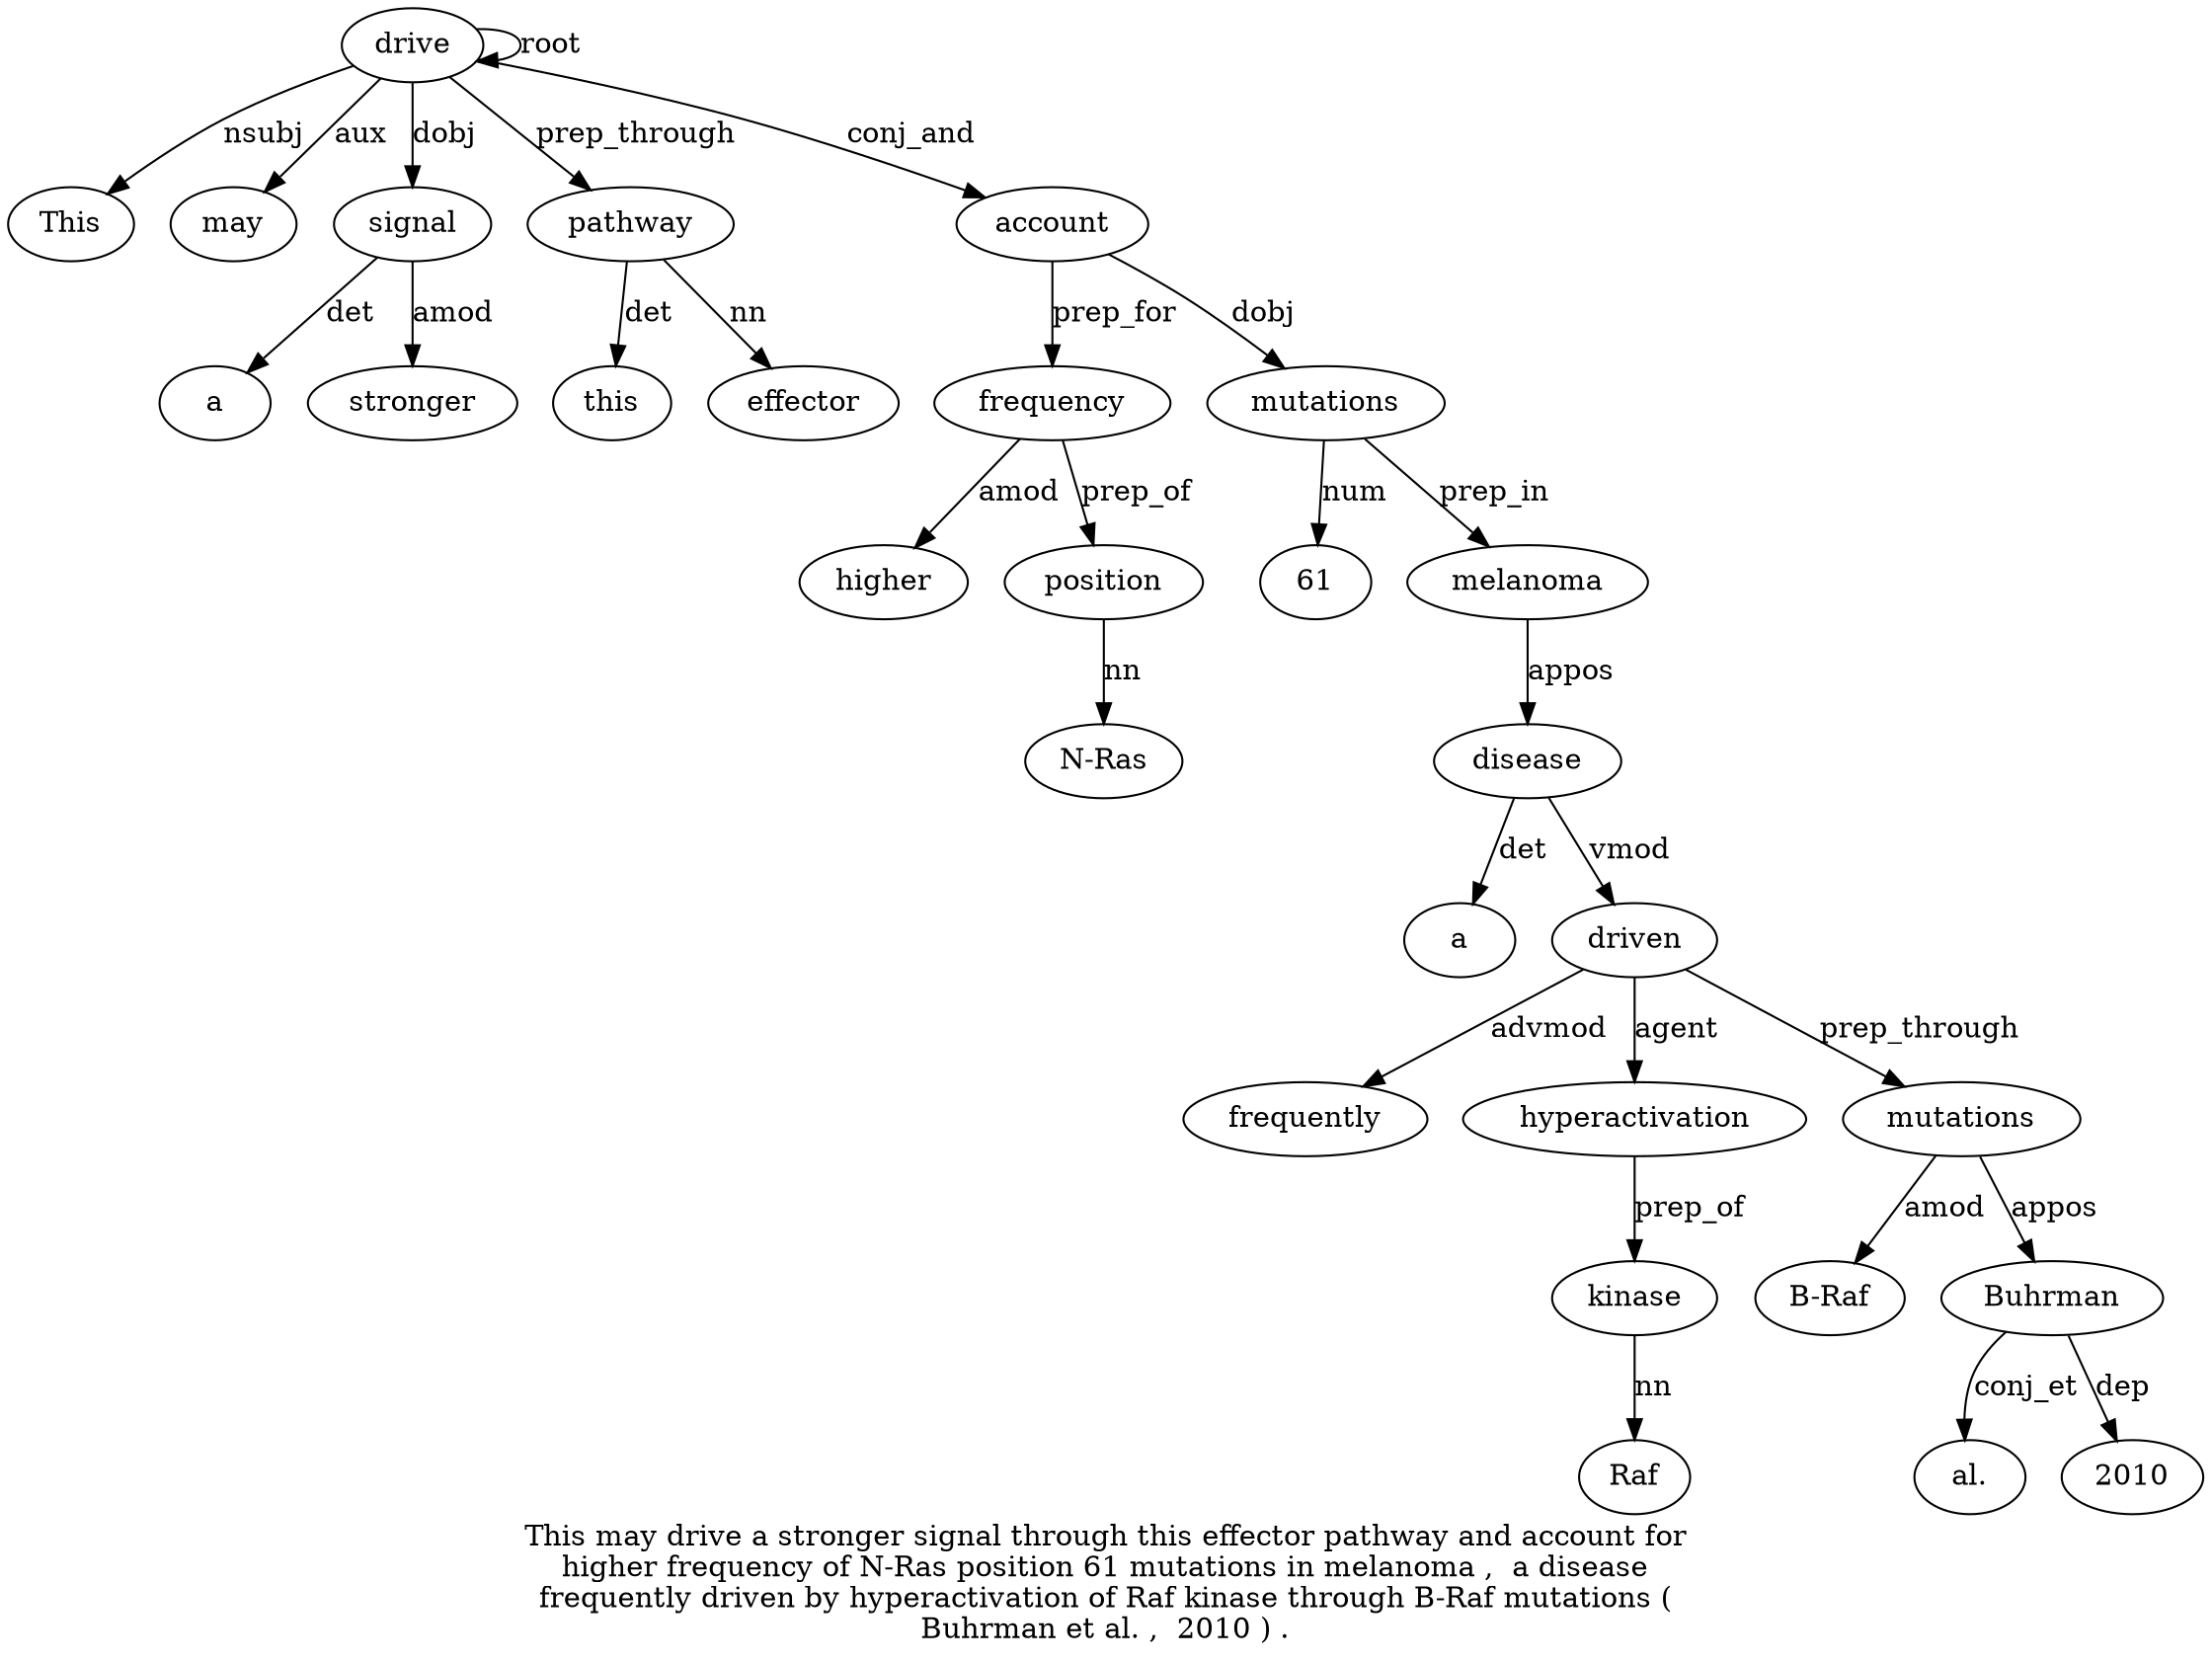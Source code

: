 digraph "This may drive a stronger signal through this effector pathway and account for higher frequency of N-Ras position 61 mutations in melanoma ,  a disease frequently driven by hyperactivation of Raf kinase through B-Raf mutations ( Buhrman et al. ,  2010 ) ." {
label="This may drive a stronger signal through this effector pathway and account for
higher frequency of N-Ras position 61 mutations in melanoma ,  a disease
frequently driven by hyperactivation of Raf kinase through B-Raf mutations (
Buhrman et al. ,  2010 ) .";
drive3 [style=filled, fillcolor=white, label=drive];
This1 [style=filled, fillcolor=white, label=This];
drive3 -> This1  [label=nsubj];
may2 [style=filled, fillcolor=white, label=may];
drive3 -> may2  [label=aux];
drive3 -> drive3  [label=root];
signal6 [style=filled, fillcolor=white, label=signal];
a4 [style=filled, fillcolor=white, label=a];
signal6 -> a4  [label=det];
stronger5 [style=filled, fillcolor=white, label=stronger];
signal6 -> stronger5  [label=amod];
drive3 -> signal6  [label=dobj];
pathway10 [style=filled, fillcolor=white, label=pathway];
this8 [style=filled, fillcolor=white, label=this];
pathway10 -> this8  [label=det];
effector9 [style=filled, fillcolor=white, label=effector];
pathway10 -> effector9  [label=nn];
drive3 -> pathway10  [label=prep_through];
account12 [style=filled, fillcolor=white, label=account];
drive3 -> account12  [label=conj_and];
frequency15 [style=filled, fillcolor=white, label=frequency];
higher14 [style=filled, fillcolor=white, label=higher];
frequency15 -> higher14  [label=amod];
account12 -> frequency15  [label=prep_for];
position18 [style=filled, fillcolor=white, label=position];
"N-Ras17" [style=filled, fillcolor=white, label="N-Ras"];
position18 -> "N-Ras17"  [label=nn];
frequency15 -> position18  [label=prep_of];
mutations20 [style=filled, fillcolor=white, label=mutations];
6119 [style=filled, fillcolor=white, label=61];
mutations20 -> 6119  [label=num];
account12 -> mutations20  [label=dobj];
melanoma22 [style=filled, fillcolor=white, label=melanoma];
mutations20 -> melanoma22  [label=prep_in];
disease25 [style=filled, fillcolor=white, label=disease];
a24 [style=filled, fillcolor=white, label=a];
disease25 -> a24  [label=det];
melanoma22 -> disease25  [label=appos];
driven27 [style=filled, fillcolor=white, label=driven];
frequently26 [style=filled, fillcolor=white, label=frequently];
driven27 -> frequently26  [label=advmod];
disease25 -> driven27  [label=vmod];
hyperactivation29 [style=filled, fillcolor=white, label=hyperactivation];
driven27 -> hyperactivation29  [label=agent];
kinase32 [style=filled, fillcolor=white, label=kinase];
Raf31 [style=filled, fillcolor=white, label=Raf];
kinase32 -> Raf31  [label=nn];
hyperactivation29 -> kinase32  [label=prep_of];
mutations35 [style=filled, fillcolor=white, label=mutations];
"B-Raf34" [style=filled, fillcolor=white, label="B-Raf"];
mutations35 -> "B-Raf34"  [label=amod];
driven27 -> mutations35  [label=prep_through];
Buhrman37 [style=filled, fillcolor=white, label=Buhrman];
mutations35 -> Buhrman37  [label=appos];
"al.39" [style=filled, fillcolor=white, label="al."];
Buhrman37 -> "al.39"  [label=conj_et];
20104 [style=filled, fillcolor=white, label=2010];
Buhrman37 -> 20104  [label=dep];
}
